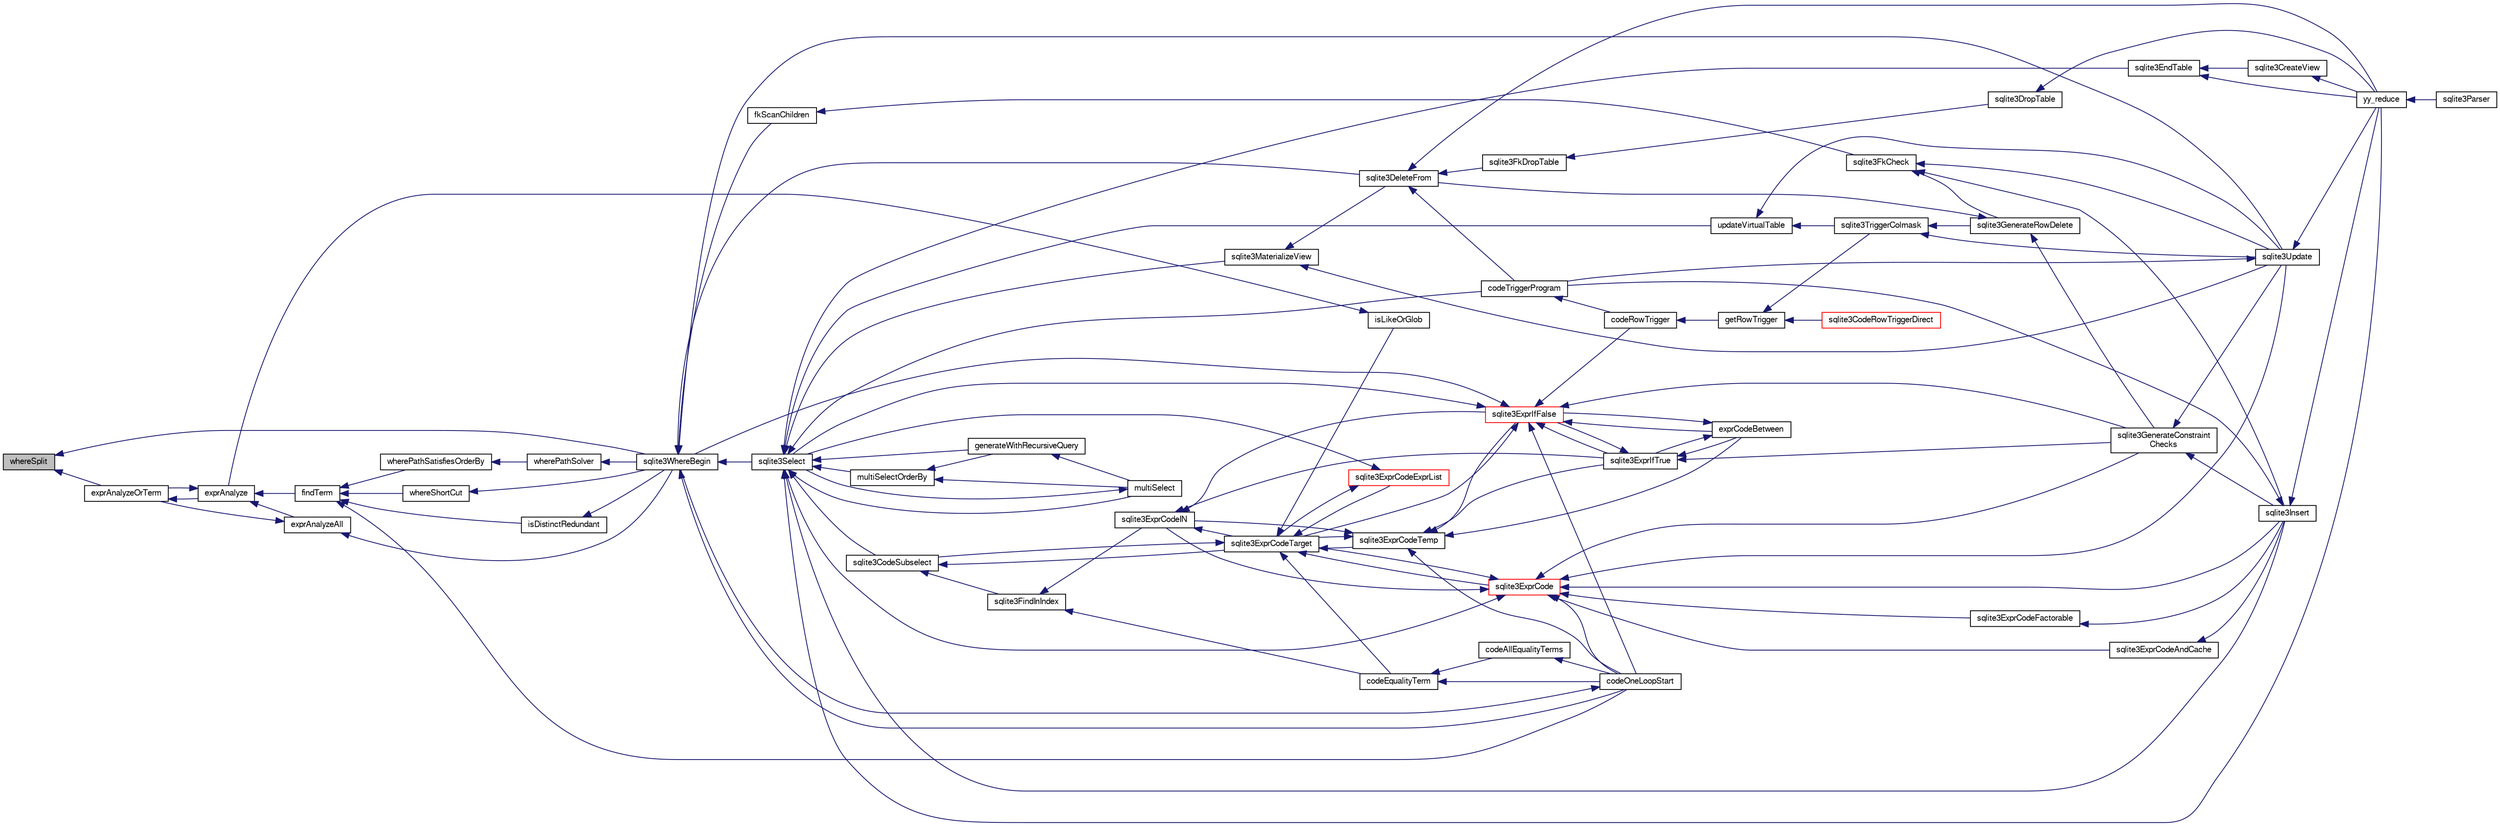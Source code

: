 digraph "whereSplit"
{
  edge [fontname="FreeSans",fontsize="10",labelfontname="FreeSans",labelfontsize="10"];
  node [fontname="FreeSans",fontsize="10",shape=record];
  rankdir="LR";
  Node923232 [label="whereSplit",height=0.2,width=0.4,color="black", fillcolor="grey75", style="filled", fontcolor="black"];
  Node923232 -> Node923233 [dir="back",color="midnightblue",fontsize="10",style="solid",fontname="FreeSans"];
  Node923233 [label="exprAnalyzeOrTerm",height=0.2,width=0.4,color="black", fillcolor="white", style="filled",URL="$sqlite3_8c.html#ab95cabd8b51cb2291b5bef0c4a3776d2"];
  Node923233 -> Node923234 [dir="back",color="midnightblue",fontsize="10",style="solid",fontname="FreeSans"];
  Node923234 [label="exprAnalyze",height=0.2,width=0.4,color="black", fillcolor="white", style="filled",URL="$sqlite3_8c.html#acb10e48c9a4184a4edd9bfd5b14ad0b7"];
  Node923234 -> Node923235 [dir="back",color="midnightblue",fontsize="10",style="solid",fontname="FreeSans"];
  Node923235 [label="findTerm",height=0.2,width=0.4,color="black", fillcolor="white", style="filled",URL="$sqlite3_8c.html#af26eb1eed85001fcf29fa189b631ac4b"];
  Node923235 -> Node923236 [dir="back",color="midnightblue",fontsize="10",style="solid",fontname="FreeSans"];
  Node923236 [label="isDistinctRedundant",height=0.2,width=0.4,color="black", fillcolor="white", style="filled",URL="$sqlite3_8c.html#acfc2ade61d376596f173a8f70fea379b"];
  Node923236 -> Node923237 [dir="back",color="midnightblue",fontsize="10",style="solid",fontname="FreeSans"];
  Node923237 [label="sqlite3WhereBegin",height=0.2,width=0.4,color="black", fillcolor="white", style="filled",URL="$sqlite3_8c.html#acad049f5c9a96a8118cffd5e5ce89f7c"];
  Node923237 -> Node923238 [dir="back",color="midnightblue",fontsize="10",style="solid",fontname="FreeSans"];
  Node923238 [label="sqlite3DeleteFrom",height=0.2,width=0.4,color="black", fillcolor="white", style="filled",URL="$sqlite3_8c.html#ab9b4b45349188b49eabb23f94608a091"];
  Node923238 -> Node923239 [dir="back",color="midnightblue",fontsize="10",style="solid",fontname="FreeSans"];
  Node923239 [label="sqlite3FkDropTable",height=0.2,width=0.4,color="black", fillcolor="white", style="filled",URL="$sqlite3_8c.html#a1218c6fc74e89152ceaa4760e82f5ef9"];
  Node923239 -> Node923240 [dir="back",color="midnightblue",fontsize="10",style="solid",fontname="FreeSans"];
  Node923240 [label="sqlite3DropTable",height=0.2,width=0.4,color="black", fillcolor="white", style="filled",URL="$sqlite3_8c.html#a5534f77364b5568783c0e50db3c9defb"];
  Node923240 -> Node923241 [dir="back",color="midnightblue",fontsize="10",style="solid",fontname="FreeSans"];
  Node923241 [label="yy_reduce",height=0.2,width=0.4,color="black", fillcolor="white", style="filled",URL="$sqlite3_8c.html#a7c419a9b25711c666a9a2449ef377f14"];
  Node923241 -> Node923242 [dir="back",color="midnightblue",fontsize="10",style="solid",fontname="FreeSans"];
  Node923242 [label="sqlite3Parser",height=0.2,width=0.4,color="black", fillcolor="white", style="filled",URL="$sqlite3_8c.html#a0327d71a5fabe0b6a343d78a2602e72a"];
  Node923238 -> Node923243 [dir="back",color="midnightblue",fontsize="10",style="solid",fontname="FreeSans"];
  Node923243 [label="codeTriggerProgram",height=0.2,width=0.4,color="black", fillcolor="white", style="filled",URL="$sqlite3_8c.html#a120801f59d9281d201d2ff4b2606836e"];
  Node923243 -> Node923244 [dir="back",color="midnightblue",fontsize="10",style="solid",fontname="FreeSans"];
  Node923244 [label="codeRowTrigger",height=0.2,width=0.4,color="black", fillcolor="white", style="filled",URL="$sqlite3_8c.html#a463cea5aaaf388b560b206570a0022fc"];
  Node923244 -> Node923245 [dir="back",color="midnightblue",fontsize="10",style="solid",fontname="FreeSans"];
  Node923245 [label="getRowTrigger",height=0.2,width=0.4,color="black", fillcolor="white", style="filled",URL="$sqlite3_8c.html#a69626ef20b540d1a2b19cf56f3f45689"];
  Node923245 -> Node923246 [dir="back",color="midnightblue",fontsize="10",style="solid",fontname="FreeSans"];
  Node923246 [label="sqlite3CodeRowTriggerDirect",height=0.2,width=0.4,color="red", fillcolor="white", style="filled",URL="$sqlite3_8c.html#ad92829f9001bcf89a0299dad5a48acd4"];
  Node923245 -> Node923253 [dir="back",color="midnightblue",fontsize="10",style="solid",fontname="FreeSans"];
  Node923253 [label="sqlite3TriggerColmask",height=0.2,width=0.4,color="black", fillcolor="white", style="filled",URL="$sqlite3_8c.html#acace8e99e37ae5e84ea03c65e820c540"];
  Node923253 -> Node923248 [dir="back",color="midnightblue",fontsize="10",style="solid",fontname="FreeSans"];
  Node923248 [label="sqlite3GenerateRowDelete",height=0.2,width=0.4,color="black", fillcolor="white", style="filled",URL="$sqlite3_8c.html#a2c76cbf3027fc18fdbb8cb4cd96b77d9"];
  Node923248 -> Node923238 [dir="back",color="midnightblue",fontsize="10",style="solid",fontname="FreeSans"];
  Node923248 -> Node923249 [dir="back",color="midnightblue",fontsize="10",style="solid",fontname="FreeSans"];
  Node923249 [label="sqlite3GenerateConstraint\lChecks",height=0.2,width=0.4,color="black", fillcolor="white", style="filled",URL="$sqlite3_8c.html#aef639c1e6a0c0a67ca6e7690ad931bd2"];
  Node923249 -> Node923250 [dir="back",color="midnightblue",fontsize="10",style="solid",fontname="FreeSans"];
  Node923250 [label="sqlite3Insert",height=0.2,width=0.4,color="black", fillcolor="white", style="filled",URL="$sqlite3_8c.html#a5b17c9c2000bae6bdff8e6be48d7dc2b"];
  Node923250 -> Node923243 [dir="back",color="midnightblue",fontsize="10",style="solid",fontname="FreeSans"];
  Node923250 -> Node923241 [dir="back",color="midnightblue",fontsize="10",style="solid",fontname="FreeSans"];
  Node923249 -> Node923251 [dir="back",color="midnightblue",fontsize="10",style="solid",fontname="FreeSans"];
  Node923251 [label="sqlite3Update",height=0.2,width=0.4,color="black", fillcolor="white", style="filled",URL="$sqlite3_8c.html#ac5aa67c46e8cc8174566fabe6809fafa"];
  Node923251 -> Node923243 [dir="back",color="midnightblue",fontsize="10",style="solid",fontname="FreeSans"];
  Node923251 -> Node923241 [dir="back",color="midnightblue",fontsize="10",style="solid",fontname="FreeSans"];
  Node923253 -> Node923251 [dir="back",color="midnightblue",fontsize="10",style="solid",fontname="FreeSans"];
  Node923238 -> Node923241 [dir="back",color="midnightblue",fontsize="10",style="solid",fontname="FreeSans"];
  Node923237 -> Node923254 [dir="back",color="midnightblue",fontsize="10",style="solid",fontname="FreeSans"];
  Node923254 [label="fkScanChildren",height=0.2,width=0.4,color="black", fillcolor="white", style="filled",URL="$sqlite3_8c.html#a67c9dcb484336b3155e7a82a037d4691"];
  Node923254 -> Node923255 [dir="back",color="midnightblue",fontsize="10",style="solid",fontname="FreeSans"];
  Node923255 [label="sqlite3FkCheck",height=0.2,width=0.4,color="black", fillcolor="white", style="filled",URL="$sqlite3_8c.html#aa38fb76c7d6f48f19772877a41703b92"];
  Node923255 -> Node923248 [dir="back",color="midnightblue",fontsize="10",style="solid",fontname="FreeSans"];
  Node923255 -> Node923250 [dir="back",color="midnightblue",fontsize="10",style="solid",fontname="FreeSans"];
  Node923255 -> Node923251 [dir="back",color="midnightblue",fontsize="10",style="solid",fontname="FreeSans"];
  Node923237 -> Node923256 [dir="back",color="midnightblue",fontsize="10",style="solid",fontname="FreeSans"];
  Node923256 [label="sqlite3Select",height=0.2,width=0.4,color="black", fillcolor="white", style="filled",URL="$sqlite3_8c.html#a2465ee8c956209ba4b272477b7c21a45"];
  Node923256 -> Node923257 [dir="back",color="midnightblue",fontsize="10",style="solid",fontname="FreeSans"];
  Node923257 [label="sqlite3CodeSubselect",height=0.2,width=0.4,color="black", fillcolor="white", style="filled",URL="$sqlite3_8c.html#aa69b46d2204a1d1b110107a1be12ee0c"];
  Node923257 -> Node923258 [dir="back",color="midnightblue",fontsize="10",style="solid",fontname="FreeSans"];
  Node923258 [label="sqlite3FindInIndex",height=0.2,width=0.4,color="black", fillcolor="white", style="filled",URL="$sqlite3_8c.html#af7d8c56ab0231f44bb5f87b3fafeffb2"];
  Node923258 -> Node923259 [dir="back",color="midnightblue",fontsize="10",style="solid",fontname="FreeSans"];
  Node923259 [label="sqlite3ExprCodeIN",height=0.2,width=0.4,color="black", fillcolor="white", style="filled",URL="$sqlite3_8c.html#ad9cf4f5b5ffb90c24a4a0900c8626193"];
  Node923259 -> Node923260 [dir="back",color="midnightblue",fontsize="10",style="solid",fontname="FreeSans"];
  Node923260 [label="sqlite3ExprCodeTarget",height=0.2,width=0.4,color="black", fillcolor="white", style="filled",URL="$sqlite3_8c.html#a4f308397a0a3ed299ed31aaa1ae2a293"];
  Node923260 -> Node923257 [dir="back",color="midnightblue",fontsize="10",style="solid",fontname="FreeSans"];
  Node923260 -> Node923261 [dir="back",color="midnightblue",fontsize="10",style="solid",fontname="FreeSans"];
  Node923261 [label="sqlite3ExprCodeTemp",height=0.2,width=0.4,color="black", fillcolor="white", style="filled",URL="$sqlite3_8c.html#a3bc5c1ccb3c5851847e2aeb4a84ae1fc"];
  Node923261 -> Node923259 [dir="back",color="midnightblue",fontsize="10",style="solid",fontname="FreeSans"];
  Node923261 -> Node923260 [dir="back",color="midnightblue",fontsize="10",style="solid",fontname="FreeSans"];
  Node923261 -> Node923262 [dir="back",color="midnightblue",fontsize="10",style="solid",fontname="FreeSans"];
  Node923262 [label="exprCodeBetween",height=0.2,width=0.4,color="black", fillcolor="white", style="filled",URL="$sqlite3_8c.html#abd053493214542bca8f406f42145d173"];
  Node923262 -> Node923263 [dir="back",color="midnightblue",fontsize="10",style="solid",fontname="FreeSans"];
  Node923263 [label="sqlite3ExprIfTrue",height=0.2,width=0.4,color="black", fillcolor="white", style="filled",URL="$sqlite3_8c.html#ad93a55237c23e1b743ab1f59df1a1444"];
  Node923263 -> Node923262 [dir="back",color="midnightblue",fontsize="10",style="solid",fontname="FreeSans"];
  Node923263 -> Node923264 [dir="back",color="midnightblue",fontsize="10",style="solid",fontname="FreeSans"];
  Node923264 [label="sqlite3ExprIfFalse",height=0.2,width=0.4,color="red", fillcolor="white", style="filled",URL="$sqlite3_8c.html#af97ecccb5d56e321e118414b08f65b71"];
  Node923264 -> Node923260 [dir="back",color="midnightblue",fontsize="10",style="solid",fontname="FreeSans"];
  Node923264 -> Node923262 [dir="back",color="midnightblue",fontsize="10",style="solid",fontname="FreeSans"];
  Node923264 -> Node923263 [dir="back",color="midnightblue",fontsize="10",style="solid",fontname="FreeSans"];
  Node923264 -> Node923249 [dir="back",color="midnightblue",fontsize="10",style="solid",fontname="FreeSans"];
  Node923264 -> Node923256 [dir="back",color="midnightblue",fontsize="10",style="solid",fontname="FreeSans"];
  Node923264 -> Node923244 [dir="back",color="midnightblue",fontsize="10",style="solid",fontname="FreeSans"];
  Node923264 -> Node923278 [dir="back",color="midnightblue",fontsize="10",style="solid",fontname="FreeSans"];
  Node923278 [label="codeOneLoopStart",height=0.2,width=0.4,color="black", fillcolor="white", style="filled",URL="$sqlite3_8c.html#aa868875120b151c169cc79139ed6e008"];
  Node923278 -> Node923237 [dir="back",color="midnightblue",fontsize="10",style="solid",fontname="FreeSans"];
  Node923264 -> Node923237 [dir="back",color="midnightblue",fontsize="10",style="solid",fontname="FreeSans"];
  Node923263 -> Node923249 [dir="back",color="midnightblue",fontsize="10",style="solid",fontname="FreeSans"];
  Node923262 -> Node923264 [dir="back",color="midnightblue",fontsize="10",style="solid",fontname="FreeSans"];
  Node923261 -> Node923263 [dir="back",color="midnightblue",fontsize="10",style="solid",fontname="FreeSans"];
  Node923261 -> Node923264 [dir="back",color="midnightblue",fontsize="10",style="solid",fontname="FreeSans"];
  Node923261 -> Node923278 [dir="back",color="midnightblue",fontsize="10",style="solid",fontname="FreeSans"];
  Node923260 -> Node923279 [dir="back",color="midnightblue",fontsize="10",style="solid",fontname="FreeSans"];
  Node923279 [label="sqlite3ExprCode",height=0.2,width=0.4,color="red", fillcolor="white", style="filled",URL="$sqlite3_8c.html#a75f270fb0b111b86924cca4ea507b417"];
  Node923279 -> Node923259 [dir="back",color="midnightblue",fontsize="10",style="solid",fontname="FreeSans"];
  Node923279 -> Node923260 [dir="back",color="midnightblue",fontsize="10",style="solid",fontname="FreeSans"];
  Node923279 -> Node923280 [dir="back",color="midnightblue",fontsize="10",style="solid",fontname="FreeSans"];
  Node923280 [label="sqlite3ExprCodeFactorable",height=0.2,width=0.4,color="black", fillcolor="white", style="filled",URL="$sqlite3_8c.html#a843f7fd58eec5a683c1fd8435fcd1e84"];
  Node923280 -> Node923250 [dir="back",color="midnightblue",fontsize="10",style="solid",fontname="FreeSans"];
  Node923279 -> Node923281 [dir="back",color="midnightblue",fontsize="10",style="solid",fontname="FreeSans"];
  Node923281 [label="sqlite3ExprCodeAndCache",height=0.2,width=0.4,color="black", fillcolor="white", style="filled",URL="$sqlite3_8c.html#ae3e46527d9b7fc9cb9236d21a5e6b1d8"];
  Node923281 -> Node923250 [dir="back",color="midnightblue",fontsize="10",style="solid",fontname="FreeSans"];
  Node923279 -> Node923250 [dir="back",color="midnightblue",fontsize="10",style="solid",fontname="FreeSans"];
  Node923279 -> Node923249 [dir="back",color="midnightblue",fontsize="10",style="solid",fontname="FreeSans"];
  Node923279 -> Node923256 [dir="back",color="midnightblue",fontsize="10",style="solid",fontname="FreeSans"];
  Node923279 -> Node923251 [dir="back",color="midnightblue",fontsize="10",style="solid",fontname="FreeSans"];
  Node923279 -> Node923278 [dir="back",color="midnightblue",fontsize="10",style="solid",fontname="FreeSans"];
  Node923260 -> Node923291 [dir="back",color="midnightblue",fontsize="10",style="solid",fontname="FreeSans"];
  Node923291 [label="sqlite3ExprCodeExprList",height=0.2,width=0.4,color="red", fillcolor="white", style="filled",URL="$sqlite3_8c.html#a05b2b3dc3de7565de24eb3a2ff4e9566"];
  Node923291 -> Node923260 [dir="back",color="midnightblue",fontsize="10",style="solid",fontname="FreeSans"];
  Node923291 -> Node923256 [dir="back",color="midnightblue",fontsize="10",style="solid",fontname="FreeSans"];
  Node923260 -> Node923294 [dir="back",color="midnightblue",fontsize="10",style="solid",fontname="FreeSans"];
  Node923294 [label="isLikeOrGlob",height=0.2,width=0.4,color="black", fillcolor="white", style="filled",URL="$sqlite3_8c.html#a6c38e495198bf8976f68d1a6ebd74a50"];
  Node923294 -> Node923234 [dir="back",color="midnightblue",fontsize="10",style="solid",fontname="FreeSans"];
  Node923260 -> Node923295 [dir="back",color="midnightblue",fontsize="10",style="solid",fontname="FreeSans"];
  Node923295 [label="codeEqualityTerm",height=0.2,width=0.4,color="black", fillcolor="white", style="filled",URL="$sqlite3_8c.html#ad88a57073f031452c9843e97f15acc47"];
  Node923295 -> Node923296 [dir="back",color="midnightblue",fontsize="10",style="solid",fontname="FreeSans"];
  Node923296 [label="codeAllEqualityTerms",height=0.2,width=0.4,color="black", fillcolor="white", style="filled",URL="$sqlite3_8c.html#a3095598b812500a4efe41bf17cd49381"];
  Node923296 -> Node923278 [dir="back",color="midnightblue",fontsize="10",style="solid",fontname="FreeSans"];
  Node923295 -> Node923278 [dir="back",color="midnightblue",fontsize="10",style="solid",fontname="FreeSans"];
  Node923259 -> Node923263 [dir="back",color="midnightblue",fontsize="10",style="solid",fontname="FreeSans"];
  Node923259 -> Node923264 [dir="back",color="midnightblue",fontsize="10",style="solid",fontname="FreeSans"];
  Node923258 -> Node923295 [dir="back",color="midnightblue",fontsize="10",style="solid",fontname="FreeSans"];
  Node923257 -> Node923260 [dir="back",color="midnightblue",fontsize="10",style="solid",fontname="FreeSans"];
  Node923256 -> Node923270 [dir="back",color="midnightblue",fontsize="10",style="solid",fontname="FreeSans"];
  Node923270 [label="sqlite3EndTable",height=0.2,width=0.4,color="black", fillcolor="white", style="filled",URL="$sqlite3_8c.html#a7b5f2c66c0f0b6f819d970ca389768b0"];
  Node923270 -> Node923271 [dir="back",color="midnightblue",fontsize="10",style="solid",fontname="FreeSans"];
  Node923271 [label="sqlite3CreateView",height=0.2,width=0.4,color="black", fillcolor="white", style="filled",URL="$sqlite3_8c.html#a9d85cb00ff71dee5cd9a019503a6982e"];
  Node923271 -> Node923241 [dir="back",color="midnightblue",fontsize="10",style="solid",fontname="FreeSans"];
  Node923270 -> Node923241 [dir="back",color="midnightblue",fontsize="10",style="solid",fontname="FreeSans"];
  Node923256 -> Node923297 [dir="back",color="midnightblue",fontsize="10",style="solid",fontname="FreeSans"];
  Node923297 [label="sqlite3MaterializeView",height=0.2,width=0.4,color="black", fillcolor="white", style="filled",URL="$sqlite3_8c.html#a4557984b0b75f998fb0c3f231c9b1def"];
  Node923297 -> Node923238 [dir="back",color="midnightblue",fontsize="10",style="solid",fontname="FreeSans"];
  Node923297 -> Node923251 [dir="back",color="midnightblue",fontsize="10",style="solid",fontname="FreeSans"];
  Node923256 -> Node923250 [dir="back",color="midnightblue",fontsize="10",style="solid",fontname="FreeSans"];
  Node923256 -> Node923287 [dir="back",color="midnightblue",fontsize="10",style="solid",fontname="FreeSans"];
  Node923287 [label="generateWithRecursiveQuery",height=0.2,width=0.4,color="black", fillcolor="white", style="filled",URL="$sqlite3_8c.html#ade2c3663fa9c3b9676507984b9483942"];
  Node923287 -> Node923288 [dir="back",color="midnightblue",fontsize="10",style="solid",fontname="FreeSans"];
  Node923288 [label="multiSelect",height=0.2,width=0.4,color="black", fillcolor="white", style="filled",URL="$sqlite3_8c.html#a6456c61f3d9b2389738753cedfa24fa7"];
  Node923288 -> Node923256 [dir="back",color="midnightblue",fontsize="10",style="solid",fontname="FreeSans"];
  Node923256 -> Node923288 [dir="back",color="midnightblue",fontsize="10",style="solid",fontname="FreeSans"];
  Node923256 -> Node923289 [dir="back",color="midnightblue",fontsize="10",style="solid",fontname="FreeSans"];
  Node923289 [label="multiSelectOrderBy",height=0.2,width=0.4,color="black", fillcolor="white", style="filled",URL="$sqlite3_8c.html#afcdb8488c6f4dfdadaf9f04bca35b808"];
  Node923289 -> Node923287 [dir="back",color="midnightblue",fontsize="10",style="solid",fontname="FreeSans"];
  Node923289 -> Node923288 [dir="back",color="midnightblue",fontsize="10",style="solid",fontname="FreeSans"];
  Node923256 -> Node923243 [dir="back",color="midnightblue",fontsize="10",style="solid",fontname="FreeSans"];
  Node923256 -> Node923298 [dir="back",color="midnightblue",fontsize="10",style="solid",fontname="FreeSans"];
  Node923298 [label="updateVirtualTable",height=0.2,width=0.4,color="black", fillcolor="white", style="filled",URL="$sqlite3_8c.html#a740220531db9293c39a2cdd7da3f74e1"];
  Node923298 -> Node923253 [dir="back",color="midnightblue",fontsize="10",style="solid",fontname="FreeSans"];
  Node923298 -> Node923251 [dir="back",color="midnightblue",fontsize="10",style="solid",fontname="FreeSans"];
  Node923256 -> Node923241 [dir="back",color="midnightblue",fontsize="10",style="solid",fontname="FreeSans"];
  Node923237 -> Node923251 [dir="back",color="midnightblue",fontsize="10",style="solid",fontname="FreeSans"];
  Node923237 -> Node923278 [dir="back",color="midnightblue",fontsize="10",style="solid",fontname="FreeSans"];
  Node923235 -> Node923278 [dir="back",color="midnightblue",fontsize="10",style="solid",fontname="FreeSans"];
  Node923235 -> Node923299 [dir="back",color="midnightblue",fontsize="10",style="solid",fontname="FreeSans"];
  Node923299 [label="wherePathSatisfiesOrderBy",height=0.2,width=0.4,color="black", fillcolor="white", style="filled",URL="$sqlite3_8c.html#a0d0fdea0c17942906bcb742c15cf8861"];
  Node923299 -> Node923300 [dir="back",color="midnightblue",fontsize="10",style="solid",fontname="FreeSans"];
  Node923300 [label="wherePathSolver",height=0.2,width=0.4,color="black", fillcolor="white", style="filled",URL="$sqlite3_8c.html#aebc15a04540468c220b31d00e9b29fe6"];
  Node923300 -> Node923237 [dir="back",color="midnightblue",fontsize="10",style="solid",fontname="FreeSans"];
  Node923235 -> Node923301 [dir="back",color="midnightblue",fontsize="10",style="solid",fontname="FreeSans"];
  Node923301 [label="whereShortCut",height=0.2,width=0.4,color="black", fillcolor="white", style="filled",URL="$sqlite3_8c.html#ae1e6727024b08b6596d4d28882587b86"];
  Node923301 -> Node923237 [dir="back",color="midnightblue",fontsize="10",style="solid",fontname="FreeSans"];
  Node923234 -> Node923302 [dir="back",color="midnightblue",fontsize="10",style="solid",fontname="FreeSans"];
  Node923302 [label="exprAnalyzeAll",height=0.2,width=0.4,color="black", fillcolor="white", style="filled",URL="$sqlite3_8c.html#a2e7a957af98e240fa68e34d6ff639437"];
  Node923302 -> Node923233 [dir="back",color="midnightblue",fontsize="10",style="solid",fontname="FreeSans"];
  Node923302 -> Node923237 [dir="back",color="midnightblue",fontsize="10",style="solid",fontname="FreeSans"];
  Node923234 -> Node923233 [dir="back",color="midnightblue",fontsize="10",style="solid",fontname="FreeSans"];
  Node923232 -> Node923237 [dir="back",color="midnightblue",fontsize="10",style="solid",fontname="FreeSans"];
}
